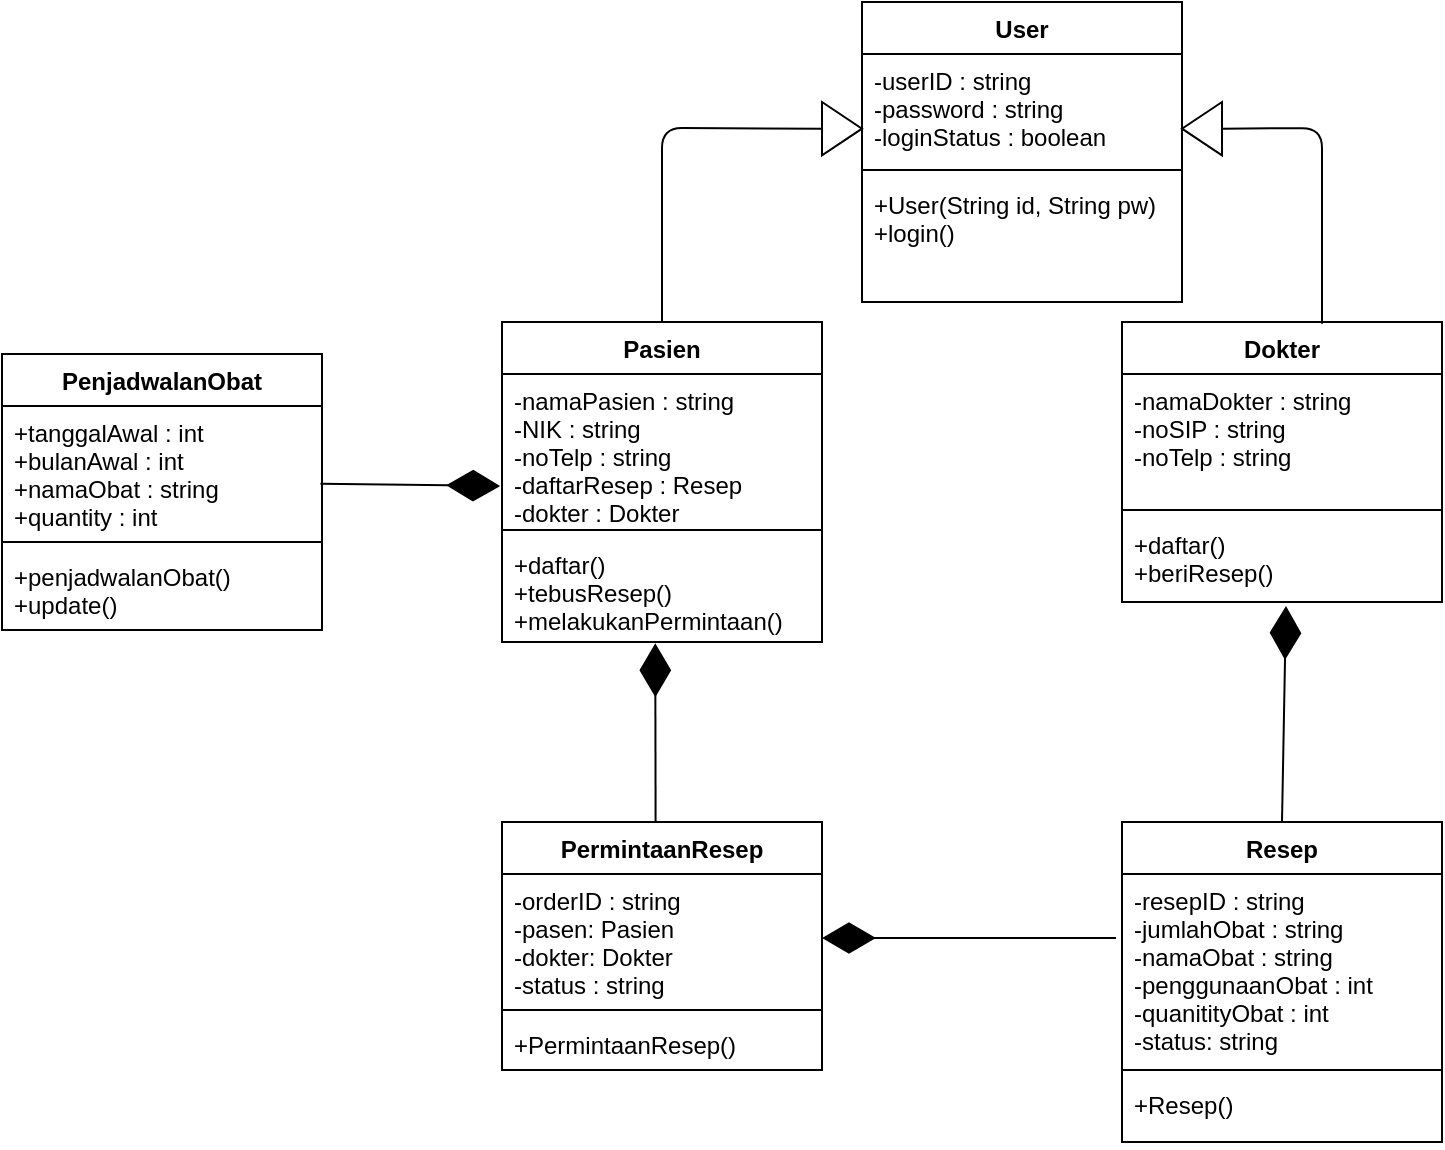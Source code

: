 <mxfile version="13.9.2" type="github">
  <diagram id="MlJI2Lvfq05DiYabIVUM" name="Page-1">
    <mxGraphModel dx="1718" dy="479" grid="1" gridSize="10" guides="1" tooltips="1" connect="1" arrows="1" fold="1" page="1" pageScale="1" pageWidth="850" pageHeight="1100" math="0" shadow="0">
      <root>
        <mxCell id="0" />
        <mxCell id="1" parent="0" />
        <mxCell id="v66dLdxhp5NwMRdZ7sNX-5" value="User" style="swimlane;fontStyle=1;align=center;verticalAlign=top;childLayout=stackLayout;horizontal=1;startSize=26;horizontalStack=0;resizeParent=1;resizeParentMax=0;resizeLast=0;collapsible=1;marginBottom=0;" parent="1" vertex="1">
          <mxGeometry x="320" y="110" width="160" height="150" as="geometry" />
        </mxCell>
        <mxCell id="v66dLdxhp5NwMRdZ7sNX-6" value="-userID : string&#xa;-password : string&#xa;-loginStatus : boolean&#xa;" style="text;strokeColor=none;fillColor=none;align=left;verticalAlign=top;spacingLeft=4;spacingRight=4;overflow=hidden;rotatable=0;points=[[0,0.5],[1,0.5]];portConstraint=eastwest;" parent="v66dLdxhp5NwMRdZ7sNX-5" vertex="1">
          <mxGeometry y="26" width="160" height="54" as="geometry" />
        </mxCell>
        <mxCell id="v66dLdxhp5NwMRdZ7sNX-7" value="" style="line;strokeWidth=1;fillColor=none;align=left;verticalAlign=middle;spacingTop=-1;spacingLeft=3;spacingRight=3;rotatable=0;labelPosition=right;points=[];portConstraint=eastwest;" parent="v66dLdxhp5NwMRdZ7sNX-5" vertex="1">
          <mxGeometry y="80" width="160" height="8" as="geometry" />
        </mxCell>
        <mxCell id="v66dLdxhp5NwMRdZ7sNX-8" value="+User(String id, String pw)&#xa;+login()&#xa;&#xa;" style="text;strokeColor=none;fillColor=none;align=left;verticalAlign=top;spacingLeft=4;spacingRight=4;overflow=hidden;rotatable=0;points=[[0,0.5],[1,0.5]];portConstraint=eastwest;" parent="v66dLdxhp5NwMRdZ7sNX-5" vertex="1">
          <mxGeometry y="88" width="160" height="62" as="geometry" />
        </mxCell>
        <mxCell id="v66dLdxhp5NwMRdZ7sNX-9" value="Pasien" style="swimlane;fontStyle=1;align=center;verticalAlign=top;childLayout=stackLayout;horizontal=1;startSize=26;horizontalStack=0;resizeParent=1;resizeParentMax=0;resizeLast=0;collapsible=1;marginBottom=0;" parent="1" vertex="1">
          <mxGeometry x="140" y="270" width="160" height="160" as="geometry" />
        </mxCell>
        <mxCell id="v66dLdxhp5NwMRdZ7sNX-10" value="-namaPasien : string&#xa;-NIK : string&#xa;-noTelp : string&#xa;-daftarResep : Resep&#xa;-dokter : Dokter&#xa;" style="text;strokeColor=none;fillColor=none;align=left;verticalAlign=top;spacingLeft=4;spacingRight=4;overflow=hidden;rotatable=0;points=[[0,0.5],[1,0.5]];portConstraint=eastwest;" parent="v66dLdxhp5NwMRdZ7sNX-9" vertex="1">
          <mxGeometry y="26" width="160" height="74" as="geometry" />
        </mxCell>
        <mxCell id="v66dLdxhp5NwMRdZ7sNX-11" value="" style="line;strokeWidth=1;fillColor=none;align=left;verticalAlign=middle;spacingTop=-1;spacingLeft=3;spacingRight=3;rotatable=0;labelPosition=right;points=[];portConstraint=eastwest;" parent="v66dLdxhp5NwMRdZ7sNX-9" vertex="1">
          <mxGeometry y="100" width="160" height="8" as="geometry" />
        </mxCell>
        <mxCell id="v66dLdxhp5NwMRdZ7sNX-12" value="+daftar()&#xa;+tebusResep()&#xa;+melakukanPermintaan()&#xa;" style="text;strokeColor=none;fillColor=none;align=left;verticalAlign=top;spacingLeft=4;spacingRight=4;overflow=hidden;rotatable=0;points=[[0,0.5],[1,0.5]];portConstraint=eastwest;" parent="v66dLdxhp5NwMRdZ7sNX-9" vertex="1">
          <mxGeometry y="108" width="160" height="52" as="geometry" />
        </mxCell>
        <mxCell id="v66dLdxhp5NwMRdZ7sNX-13" value="Dokter" style="swimlane;fontStyle=1;align=center;verticalAlign=top;childLayout=stackLayout;horizontal=1;startSize=26;horizontalStack=0;resizeParent=1;resizeParentMax=0;resizeLast=0;collapsible=1;marginBottom=0;" parent="1" vertex="1">
          <mxGeometry x="450" y="270" width="160" height="140" as="geometry" />
        </mxCell>
        <mxCell id="v66dLdxhp5NwMRdZ7sNX-14" value="-namaDokter : string&#xa;-noSIP : string&#xa;-noTelp : string&#xa;" style="text;strokeColor=none;fillColor=none;align=left;verticalAlign=top;spacingLeft=4;spacingRight=4;overflow=hidden;rotatable=0;points=[[0,0.5],[1,0.5]];portConstraint=eastwest;" parent="v66dLdxhp5NwMRdZ7sNX-13" vertex="1">
          <mxGeometry y="26" width="160" height="64" as="geometry" />
        </mxCell>
        <mxCell id="v66dLdxhp5NwMRdZ7sNX-15" value="" style="line;strokeWidth=1;fillColor=none;align=left;verticalAlign=middle;spacingTop=-1;spacingLeft=3;spacingRight=3;rotatable=0;labelPosition=right;points=[];portConstraint=eastwest;" parent="v66dLdxhp5NwMRdZ7sNX-13" vertex="1">
          <mxGeometry y="90" width="160" height="8" as="geometry" />
        </mxCell>
        <mxCell id="v66dLdxhp5NwMRdZ7sNX-16" value="+daftar()&#xa;+beriResep()" style="text;strokeColor=none;fillColor=none;align=left;verticalAlign=top;spacingLeft=4;spacingRight=4;overflow=hidden;rotatable=0;points=[[0,0.5],[1,0.5]];portConstraint=eastwest;" parent="v66dLdxhp5NwMRdZ7sNX-13" vertex="1">
          <mxGeometry y="98" width="160" height="42" as="geometry" />
        </mxCell>
        <mxCell id="v66dLdxhp5NwMRdZ7sNX-17" value="" style="triangle;whiteSpace=wrap;html=1;" parent="1" vertex="1">
          <mxGeometry x="300" y="160" width="20" height="26.67" as="geometry" />
        </mxCell>
        <mxCell id="v66dLdxhp5NwMRdZ7sNX-18" value="" style="endArrow=none;html=1;exitX=0.5;exitY=0;exitDx=0;exitDy=0;entryX=0;entryY=0.5;entryDx=0;entryDy=0;" parent="1" source="v66dLdxhp5NwMRdZ7sNX-9" target="v66dLdxhp5NwMRdZ7sNX-17" edge="1">
          <mxGeometry width="50" height="50" relative="1" as="geometry">
            <mxPoint x="310" y="220" as="sourcePoint" />
            <mxPoint x="360" y="170" as="targetPoint" />
            <Array as="points">
              <mxPoint x="220" y="173" />
            </Array>
          </mxGeometry>
        </mxCell>
        <mxCell id="v66dLdxhp5NwMRdZ7sNX-19" value="" style="triangle;whiteSpace=wrap;html=1;rotation=-180;" parent="1" vertex="1">
          <mxGeometry x="480" y="160" width="20" height="26.67" as="geometry" />
        </mxCell>
        <mxCell id="v66dLdxhp5NwMRdZ7sNX-21" value="" style="endArrow=none;html=1;entryX=0;entryY=0.5;entryDx=0;entryDy=0;exitX=0.625;exitY=0.006;exitDx=0;exitDy=0;exitPerimeter=0;" parent="1" source="v66dLdxhp5NwMRdZ7sNX-13" target="v66dLdxhp5NwMRdZ7sNX-19" edge="1">
          <mxGeometry width="50" height="50" relative="1" as="geometry">
            <mxPoint x="550" y="260" as="sourcePoint" />
            <mxPoint x="500" y="170" as="targetPoint" />
            <Array as="points">
              <mxPoint x="550" y="173" />
            </Array>
          </mxGeometry>
        </mxCell>
        <mxCell id="v66dLdxhp5NwMRdZ7sNX-22" value="" style="endArrow=diamondThin;endFill=1;endSize=24;html=1;entryX=-0.006;entryY=0.757;entryDx=0;entryDy=0;entryPerimeter=0;exitX=0.995;exitY=0.607;exitDx=0;exitDy=0;exitPerimeter=0;" parent="1" source="v66dLdxhp5NwMRdZ7sNX-24" target="v66dLdxhp5NwMRdZ7sNX-10" edge="1">
          <mxGeometry width="160" relative="1" as="geometry">
            <mxPoint x="209" y="510" as="sourcePoint" />
            <mxPoint x="209" y="443" as="targetPoint" />
          </mxGeometry>
        </mxCell>
        <mxCell id="v66dLdxhp5NwMRdZ7sNX-23" value="PenjadwalanObat" style="swimlane;fontStyle=1;align=center;verticalAlign=top;childLayout=stackLayout;horizontal=1;startSize=26;horizontalStack=0;resizeParent=1;resizeParentMax=0;resizeLast=0;collapsible=1;marginBottom=0;" parent="1" vertex="1">
          <mxGeometry x="-110" y="286" width="160" height="138" as="geometry" />
        </mxCell>
        <mxCell id="v66dLdxhp5NwMRdZ7sNX-24" value="+tanggalAwal : int&#xa;+bulanAwal : int&#xa;+namaObat : string&#xa;+quantity : int" style="text;strokeColor=none;fillColor=none;align=left;verticalAlign=top;spacingLeft=4;spacingRight=4;overflow=hidden;rotatable=0;points=[[0,0.5],[1,0.5]];portConstraint=eastwest;" parent="v66dLdxhp5NwMRdZ7sNX-23" vertex="1">
          <mxGeometry y="26" width="160" height="64" as="geometry" />
        </mxCell>
        <mxCell id="v66dLdxhp5NwMRdZ7sNX-25" value="" style="line;strokeWidth=1;fillColor=none;align=left;verticalAlign=middle;spacingTop=-1;spacingLeft=3;spacingRight=3;rotatable=0;labelPosition=right;points=[];portConstraint=eastwest;" parent="v66dLdxhp5NwMRdZ7sNX-23" vertex="1">
          <mxGeometry y="90" width="160" height="8" as="geometry" />
        </mxCell>
        <mxCell id="v66dLdxhp5NwMRdZ7sNX-26" value="+penjadwalanObat()&#xa;+update()" style="text;strokeColor=none;fillColor=none;align=left;verticalAlign=top;spacingLeft=4;spacingRight=4;overflow=hidden;rotatable=0;points=[[0,0.5],[1,0.5]];portConstraint=eastwest;" parent="v66dLdxhp5NwMRdZ7sNX-23" vertex="1">
          <mxGeometry y="98" width="160" height="40" as="geometry" />
        </mxCell>
        <mxCell id="v66dLdxhp5NwMRdZ7sNX-27" value="PermintaanResep" style="swimlane;fontStyle=1;align=center;verticalAlign=top;childLayout=stackLayout;horizontal=1;startSize=26;horizontalStack=0;resizeParent=1;resizeParentMax=0;resizeLast=0;collapsible=1;marginBottom=0;" parent="1" vertex="1">
          <mxGeometry x="140" y="520" width="160" height="124" as="geometry" />
        </mxCell>
        <mxCell id="v66dLdxhp5NwMRdZ7sNX-28" value="-orderID : string&#xa;-pasen: Pasien&#xa;-dokter: Dokter&#xa;-status : string&#xa;" style="text;strokeColor=none;fillColor=none;align=left;verticalAlign=top;spacingLeft=4;spacingRight=4;overflow=hidden;rotatable=0;points=[[0,0.5],[1,0.5]];portConstraint=eastwest;" parent="v66dLdxhp5NwMRdZ7sNX-27" vertex="1">
          <mxGeometry y="26" width="160" height="64" as="geometry" />
        </mxCell>
        <mxCell id="v66dLdxhp5NwMRdZ7sNX-29" value="" style="line;strokeWidth=1;fillColor=none;align=left;verticalAlign=middle;spacingTop=-1;spacingLeft=3;spacingRight=3;rotatable=0;labelPosition=right;points=[];portConstraint=eastwest;" parent="v66dLdxhp5NwMRdZ7sNX-27" vertex="1">
          <mxGeometry y="90" width="160" height="8" as="geometry" />
        </mxCell>
        <mxCell id="v66dLdxhp5NwMRdZ7sNX-30" value="+PermintaanResep()" style="text;strokeColor=none;fillColor=none;align=left;verticalAlign=top;spacingLeft=4;spacingRight=4;overflow=hidden;rotatable=0;points=[[0,0.5],[1,0.5]];portConstraint=eastwest;" parent="v66dLdxhp5NwMRdZ7sNX-27" vertex="1">
          <mxGeometry y="98" width="160" height="26" as="geometry" />
        </mxCell>
        <mxCell id="v66dLdxhp5NwMRdZ7sNX-31" value="" style="endArrow=diamondThin;endFill=1;endSize=24;html=1;entryX=0.479;entryY=1.012;entryDx=0;entryDy=0;entryPerimeter=0;exitX=0.48;exitY=0.001;exitDx=0;exitDy=0;exitPerimeter=0;" parent="1" source="v66dLdxhp5NwMRdZ7sNX-27" target="v66dLdxhp5NwMRdZ7sNX-12" edge="1">
          <mxGeometry width="160" relative="1" as="geometry">
            <mxPoint x="250" y="490" as="sourcePoint" />
            <mxPoint x="410" y="490" as="targetPoint" />
          </mxGeometry>
        </mxCell>
        <mxCell id="1Y1DkxaDLR0P47Vaz37J-1" value="Resep" style="swimlane;fontStyle=1;align=center;verticalAlign=top;childLayout=stackLayout;horizontal=1;startSize=26;horizontalStack=0;resizeParent=1;resizeParentMax=0;resizeLast=0;collapsible=1;marginBottom=0;" parent="1" vertex="1">
          <mxGeometry x="450" y="520" width="160" height="160" as="geometry" />
        </mxCell>
        <mxCell id="1Y1DkxaDLR0P47Vaz37J-2" value="-resepID : string&#xa;-jumlahObat : string&#xa;-namaObat : string&#xa;-penggunaanObat : int&#xa;-quanitityObat : int&#xa;-status: string&#xa;" style="text;strokeColor=none;fillColor=none;align=left;verticalAlign=top;spacingLeft=4;spacingRight=4;overflow=hidden;rotatable=0;points=[[0,0.5],[1,0.5]];portConstraint=eastwest;" parent="1Y1DkxaDLR0P47Vaz37J-1" vertex="1">
          <mxGeometry y="26" width="160" height="94" as="geometry" />
        </mxCell>
        <mxCell id="1Y1DkxaDLR0P47Vaz37J-3" value="" style="line;strokeWidth=1;fillColor=none;align=left;verticalAlign=middle;spacingTop=-1;spacingLeft=3;spacingRight=3;rotatable=0;labelPosition=right;points=[];portConstraint=eastwest;" parent="1Y1DkxaDLR0P47Vaz37J-1" vertex="1">
          <mxGeometry y="120" width="160" height="8" as="geometry" />
        </mxCell>
        <mxCell id="1Y1DkxaDLR0P47Vaz37J-4" value="+Resep()" style="text;strokeColor=none;fillColor=none;align=left;verticalAlign=top;spacingLeft=4;spacingRight=4;overflow=hidden;rotatable=0;points=[[0,0.5],[1,0.5]];portConstraint=eastwest;" parent="1Y1DkxaDLR0P47Vaz37J-1" vertex="1">
          <mxGeometry y="128" width="160" height="32" as="geometry" />
        </mxCell>
        <mxCell id="V8YODuHDASn_zmYIs2Xz-1" value="" style="endArrow=diamondThin;endFill=1;endSize=24;html=1;exitX=0.5;exitY=0;exitDx=0;exitDy=0;" parent="1" source="1Y1DkxaDLR0P47Vaz37J-1" edge="1">
          <mxGeometry width="160" relative="1" as="geometry">
            <mxPoint x="529.74" y="499.384" as="sourcePoint" />
            <mxPoint x="532" y="412" as="targetPoint" />
          </mxGeometry>
        </mxCell>
        <mxCell id="V8YODuHDASn_zmYIs2Xz-2" value="" style="endArrow=diamondThin;endFill=1;endSize=24;html=1;entryX=1;entryY=0.5;entryDx=0;entryDy=0;" parent="1" target="v66dLdxhp5NwMRdZ7sNX-28" edge="1">
          <mxGeometry width="160" relative="1" as="geometry">
            <mxPoint x="447" y="578" as="sourcePoint" />
            <mxPoint x="410.0" y="537.314" as="targetPoint" />
          </mxGeometry>
        </mxCell>
      </root>
    </mxGraphModel>
  </diagram>
</mxfile>
